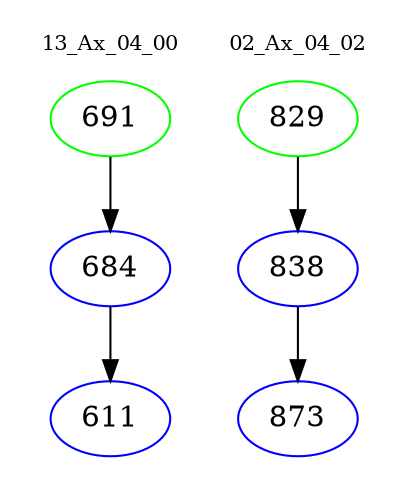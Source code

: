 digraph{
subgraph cluster_0 {
color = white
label = "13_Ax_04_00";
fontsize=10;
T0_691 [label="691", color="green"]
T0_691 -> T0_684 [color="black"]
T0_684 [label="684", color="blue"]
T0_684 -> T0_611 [color="black"]
T0_611 [label="611", color="blue"]
}
subgraph cluster_1 {
color = white
label = "02_Ax_04_02";
fontsize=10;
T1_829 [label="829", color="green"]
T1_829 -> T1_838 [color="black"]
T1_838 [label="838", color="blue"]
T1_838 -> T1_873 [color="black"]
T1_873 [label="873", color="blue"]
}
}
